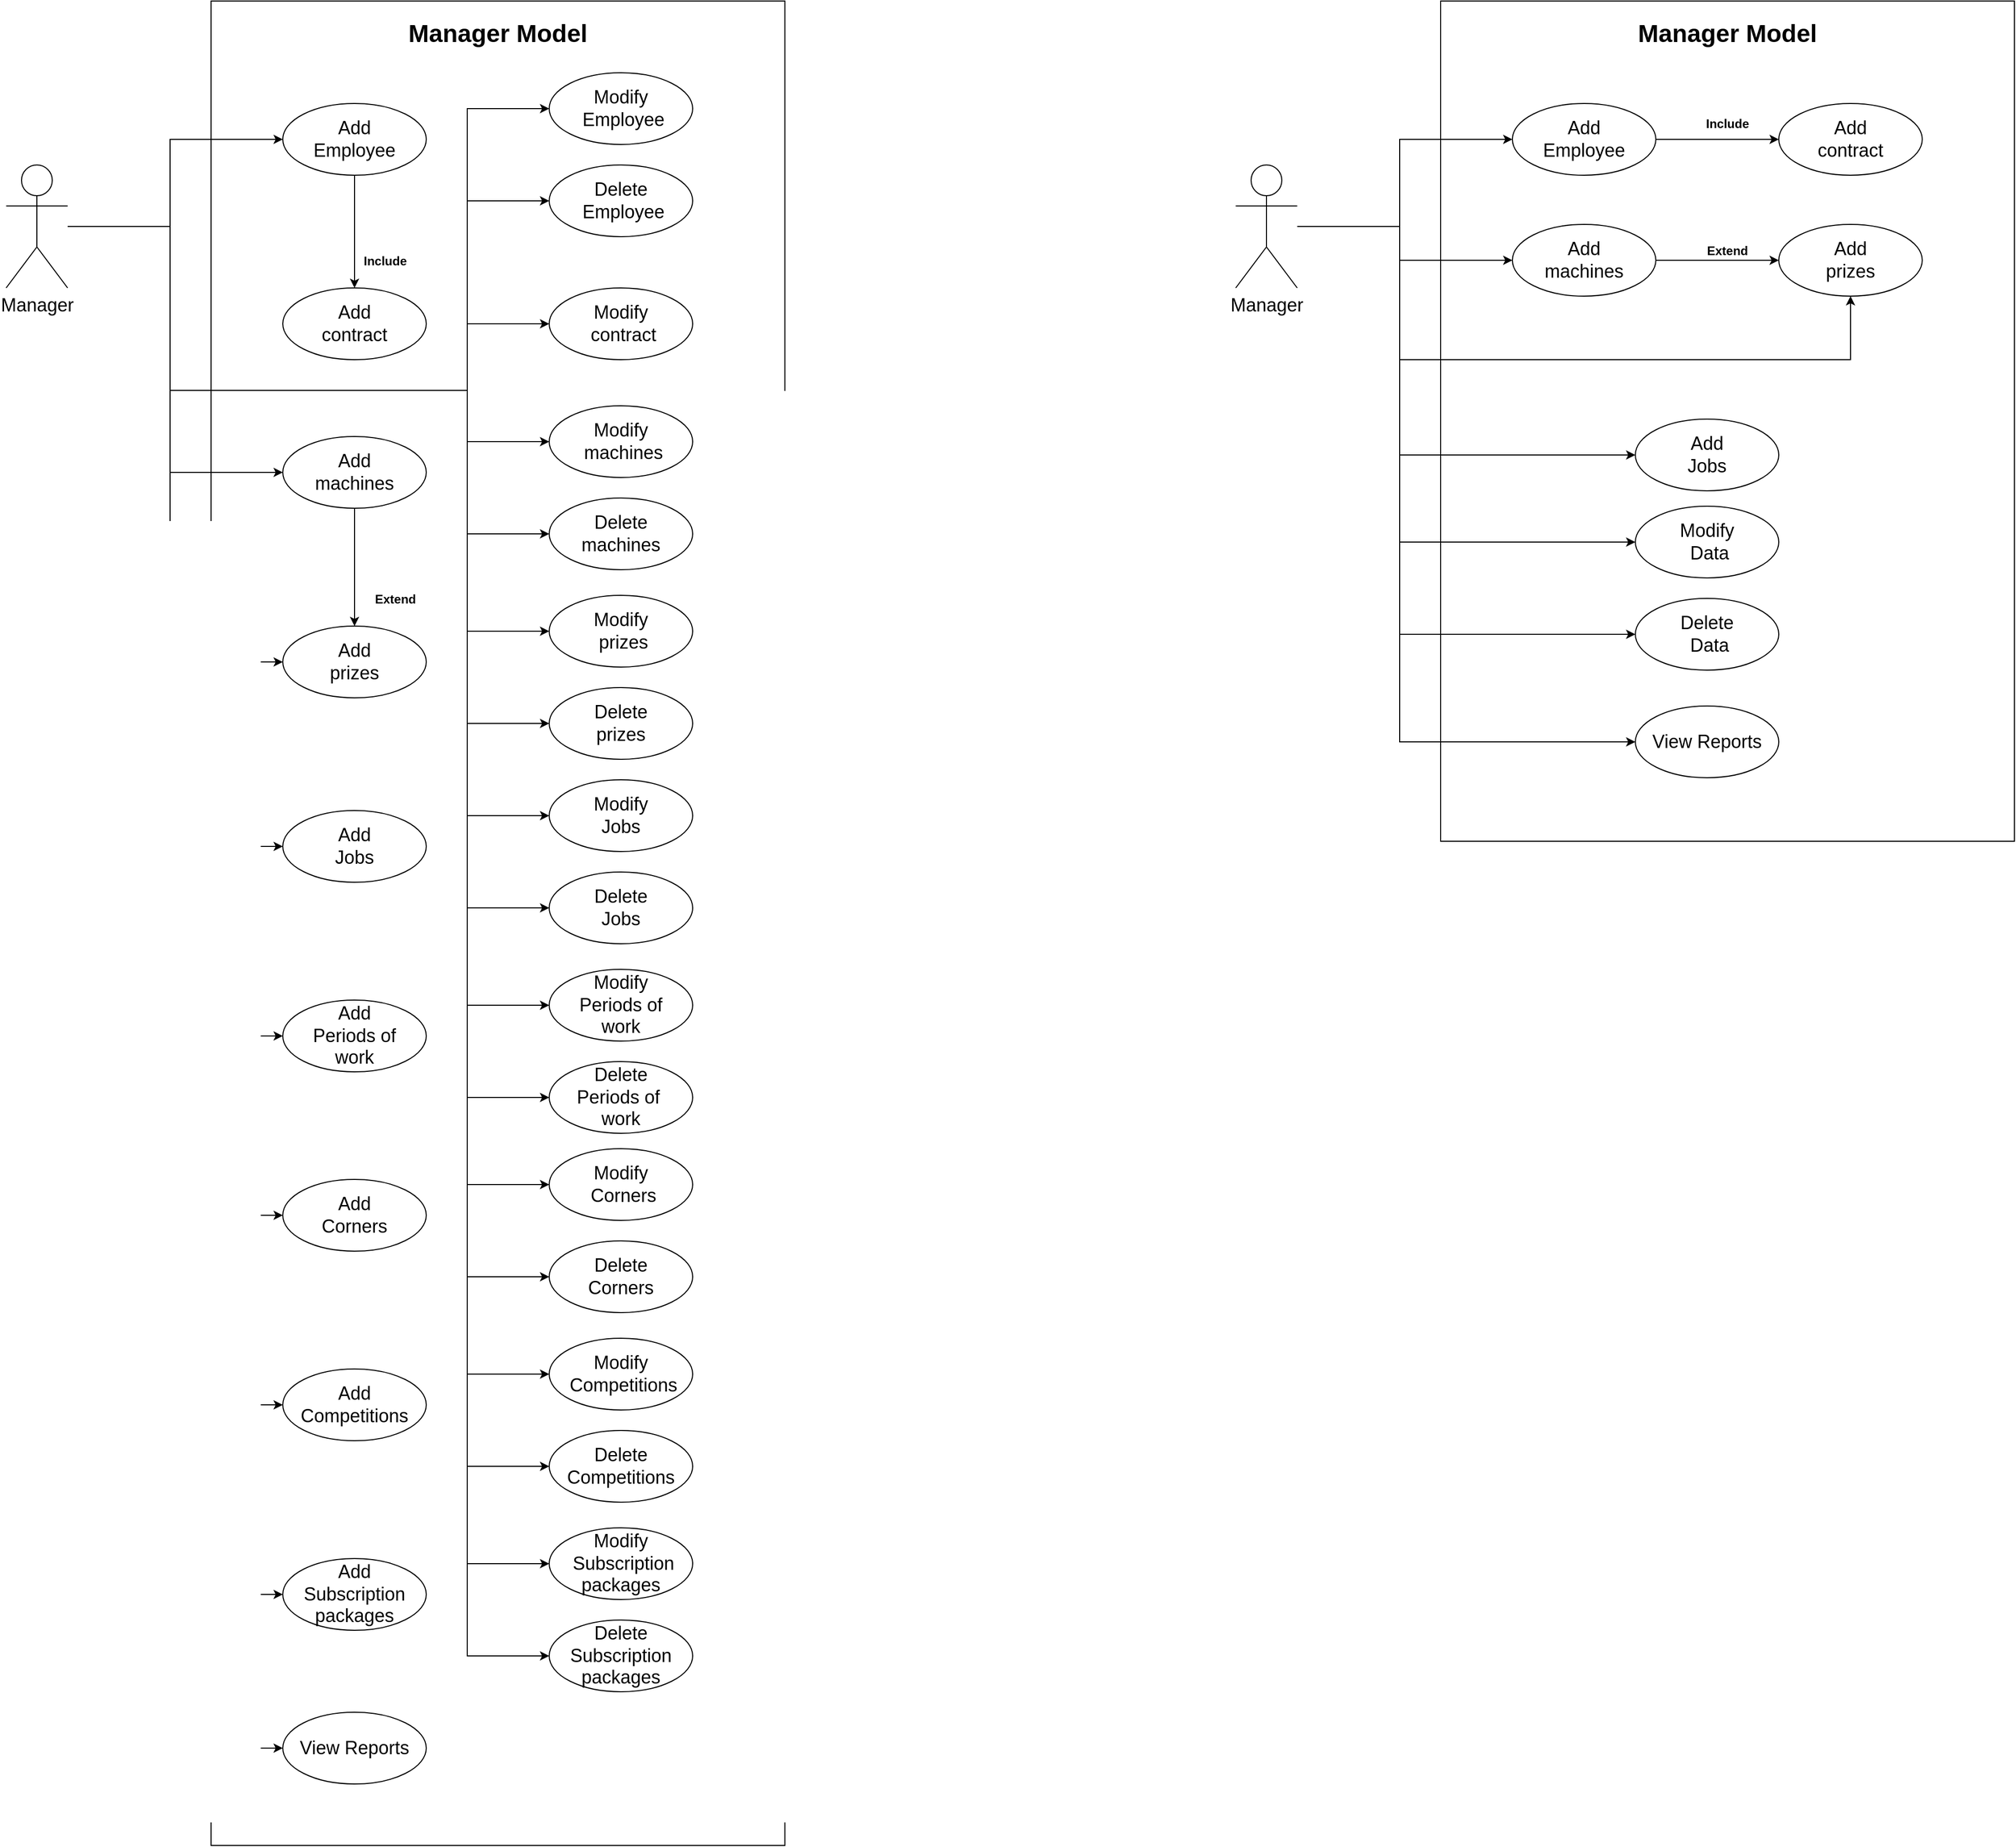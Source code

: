 <mxfile version="13.9.9" type="device"><diagram id="Y2mlH76IXnRAkj_Q5qCs" name="Page-1"><mxGraphModel dx="3013" dy="1947" grid="1" gridSize="10" guides="1" tooltips="1" connect="1" arrows="1" fold="1" page="1" pageScale="1" pageWidth="1200" pageHeight="1920" math="0" shadow="0"><root><mxCell id="0"/><mxCell id="1" parent="0"/><mxCell id="o0ZjRFIQtY62iBW592Wj-15" value="&lt;p style=&quot;margin: 0px ; margin-top: 4px ; text-align: center&quot;&gt;&lt;br&gt;&lt;b&gt;&lt;font style=&quot;font-size: 24px&quot;&gt;Manager Model&lt;/font&gt;&lt;/b&gt;&lt;/p&gt;" style="verticalAlign=top;align=left;overflow=fill;fontSize=12;fontFamily=Helvetica;html=1;" parent="1" vertex="1"><mxGeometry x="1600" y="80" width="560" height="1800" as="geometry"/></mxCell><mxCell id="o0ZjRFIQtY62iBW592Wj-16" style="edgeStyle=orthogonalEdgeStyle;rounded=0;orthogonalLoop=1;jettySize=auto;html=1;entryX=0;entryY=0.5;entryDx=0;entryDy=0;" parent="1" source="o0ZjRFIQtY62iBW592Wj-18" target="o0ZjRFIQtY62iBW592Wj-22" edge="1"><mxGeometry relative="1" as="geometry"><Array as="points"><mxPoint x="1560" y="300"/><mxPoint x="1560" y="215"/></Array></mxGeometry></mxCell><mxCell id="o0ZjRFIQtY62iBW592Wj-45" style="edgeStyle=orthogonalEdgeStyle;rounded=0;orthogonalLoop=1;jettySize=auto;html=1;entryX=0;entryY=0.5;entryDx=0;entryDy=0;" parent="1" source="o0ZjRFIQtY62iBW592Wj-18" target="o0ZjRFIQtY62iBW592Wj-39" edge="1"><mxGeometry relative="1" as="geometry"><Array as="points"><mxPoint x="1560" y="300"/><mxPoint x="1560" y="540"/></Array></mxGeometry></mxCell><mxCell id="o0ZjRFIQtY62iBW592Wj-70" style="edgeStyle=orthogonalEdgeStyle;rounded=0;orthogonalLoop=1;jettySize=auto;html=1;entryX=0;entryY=0.5;entryDx=0;entryDy=0;" parent="1" source="o0ZjRFIQtY62iBW592Wj-18" target="o0ZjRFIQtY62iBW592Wj-62" edge="1"><mxGeometry relative="1" as="geometry"><Array as="points"><mxPoint x="1560" y="300"/><mxPoint x="1560" y="725"/></Array></mxGeometry></mxCell><mxCell id="o0ZjRFIQtY62iBW592Wj-103" style="edgeStyle=orthogonalEdgeStyle;rounded=0;orthogonalLoop=1;jettySize=auto;html=1;entryX=0;entryY=0.5;entryDx=0;entryDy=0;" parent="1" source="o0ZjRFIQtY62iBW592Wj-18" target="o0ZjRFIQtY62iBW592Wj-73" edge="1"><mxGeometry relative="1" as="geometry"><Array as="points"><mxPoint x="1560" y="300"/><mxPoint x="1560" y="905"/></Array></mxGeometry></mxCell><mxCell id="o0ZjRFIQtY62iBW592Wj-105" style="edgeStyle=orthogonalEdgeStyle;rounded=0;orthogonalLoop=1;jettySize=auto;html=1;entryX=0;entryY=0.5;entryDx=0;entryDy=0;" parent="1" source="o0ZjRFIQtY62iBW592Wj-18" target="o0ZjRFIQtY62iBW592Wj-80" edge="1"><mxGeometry relative="1" as="geometry"><Array as="points"><mxPoint x="1560" y="300"/><mxPoint x="1560" y="1090"/></Array></mxGeometry></mxCell><mxCell id="o0ZjRFIQtY62iBW592Wj-106" style="edgeStyle=orthogonalEdgeStyle;rounded=0;orthogonalLoop=1;jettySize=auto;html=1;entryX=0;entryY=0.5;entryDx=0;entryDy=0;" parent="1" source="o0ZjRFIQtY62iBW592Wj-18" target="o0ZjRFIQtY62iBW592Wj-89" edge="1"><mxGeometry relative="1" as="geometry"><Array as="points"><mxPoint x="1560" y="300"/><mxPoint x="1560" y="1265"/></Array></mxGeometry></mxCell><mxCell id="o0ZjRFIQtY62iBW592Wj-107" style="edgeStyle=orthogonalEdgeStyle;rounded=0;orthogonalLoop=1;jettySize=auto;html=1;entryX=0;entryY=0.5;entryDx=0;entryDy=0;" parent="1" source="o0ZjRFIQtY62iBW592Wj-18" target="o0ZjRFIQtY62iBW592Wj-96" edge="1"><mxGeometry relative="1" as="geometry"><Array as="points"><mxPoint x="1560" y="300"/><mxPoint x="1560" y="1450"/></Array></mxGeometry></mxCell><mxCell id="o0ZjRFIQtY62iBW592Wj-115" style="edgeStyle=orthogonalEdgeStyle;rounded=0;orthogonalLoop=1;jettySize=auto;html=1;entryX=0;entryY=0.5;entryDx=0;entryDy=0;" parent="1" source="o0ZjRFIQtY62iBW592Wj-18" target="o0ZjRFIQtY62iBW592Wj-109" edge="1"><mxGeometry relative="1" as="geometry"><Array as="points"><mxPoint x="1560" y="300"/><mxPoint x="1560" y="1635"/></Array></mxGeometry></mxCell><mxCell id="o0ZjRFIQtY62iBW592Wj-117" style="edgeStyle=orthogonalEdgeStyle;rounded=0;orthogonalLoop=1;jettySize=auto;html=1;entryX=0;entryY=0.5;entryDx=0;entryDy=0;" parent="1" source="o0ZjRFIQtY62iBW592Wj-18" target="o0ZjRFIQtY62iBW592Wj-116" edge="1"><mxGeometry relative="1" as="geometry"><Array as="points"><mxPoint x="1560" y="300"/><mxPoint x="1560" y="1785"/></Array></mxGeometry></mxCell><mxCell id="nMJhsH7rcPIzvWDvevmu-1" style="edgeStyle=orthogonalEdgeStyle;rounded=0;orthogonalLoop=1;jettySize=auto;html=1;entryX=0;entryY=0.5;entryDx=0;entryDy=0;" parent="1" source="o0ZjRFIQtY62iBW592Wj-18" target="o0ZjRFIQtY62iBW592Wj-36" edge="1"><mxGeometry relative="1" as="geometry"><Array as="points"><mxPoint x="1560" y="300"/><mxPoint x="1560" y="460"/><mxPoint x="1850" y="460"/><mxPoint x="1850" y="185"/></Array></mxGeometry></mxCell><mxCell id="nMJhsH7rcPIzvWDvevmu-2" style="edgeStyle=orthogonalEdgeStyle;rounded=0;orthogonalLoop=1;jettySize=auto;html=1;entryX=0;entryY=0.5;entryDx=0;entryDy=0;" parent="1" source="o0ZjRFIQtY62iBW592Wj-18" target="o0ZjRFIQtY62iBW592Wj-33" edge="1"><mxGeometry relative="1" as="geometry"><Array as="points"><mxPoint x="1560" y="300"/><mxPoint x="1560" y="460"/><mxPoint x="1850" y="460"/><mxPoint x="1850" y="275"/></Array></mxGeometry></mxCell><mxCell id="nMJhsH7rcPIzvWDvevmu-5" style="edgeStyle=orthogonalEdgeStyle;rounded=0;orthogonalLoop=1;jettySize=auto;html=1;" parent="1" source="o0ZjRFIQtY62iBW592Wj-18" target="o0ZjRFIQtY62iBW592Wj-60" edge="1"><mxGeometry relative="1" as="geometry"><Array as="points"><mxPoint x="1560" y="300"/><mxPoint x="1560" y="460"/><mxPoint x="1850" y="460"/><mxPoint x="1850" y="395"/></Array></mxGeometry></mxCell><mxCell id="nMJhsH7rcPIzvWDvevmu-6" style="edgeStyle=orthogonalEdgeStyle;rounded=0;orthogonalLoop=1;jettySize=auto;html=1;entryX=0;entryY=0.5;entryDx=0;entryDy=0;" parent="1" source="o0ZjRFIQtY62iBW592Wj-18" target="o0ZjRFIQtY62iBW592Wj-42" edge="1"><mxGeometry relative="1" as="geometry"><Array as="points"><mxPoint x="1560" y="300"/><mxPoint x="1560" y="460"/><mxPoint x="1850" y="460"/><mxPoint x="1850" y="600"/></Array></mxGeometry></mxCell><mxCell id="nMJhsH7rcPIzvWDvevmu-7" style="edgeStyle=orthogonalEdgeStyle;rounded=0;orthogonalLoop=1;jettySize=auto;html=1;entryX=0;entryY=0.5;entryDx=0;entryDy=0;" parent="1" source="o0ZjRFIQtY62iBW592Wj-18" target="o0ZjRFIQtY62iBW592Wj-67" edge="1"><mxGeometry relative="1" as="geometry"><Array as="points"><mxPoint x="1560" y="300"/><mxPoint x="1560" y="460"/><mxPoint x="1850" y="460"/><mxPoint x="1850" y="695"/></Array></mxGeometry></mxCell><mxCell id="nMJhsH7rcPIzvWDvevmu-8" style="edgeStyle=orthogonalEdgeStyle;rounded=0;orthogonalLoop=1;jettySize=auto;html=1;entryX=0;entryY=0.5;entryDx=0;entryDy=0;" parent="1" source="o0ZjRFIQtY62iBW592Wj-18" target="o0ZjRFIQtY62iBW592Wj-65" edge="1"><mxGeometry relative="1" as="geometry"><Array as="points"><mxPoint x="1560" y="300"/><mxPoint x="1560" y="460"/><mxPoint x="1850" y="460"/><mxPoint x="1850" y="785"/></Array></mxGeometry></mxCell><mxCell id="nMJhsH7rcPIzvWDvevmu-9" style="edgeStyle=orthogonalEdgeStyle;rounded=0;orthogonalLoop=1;jettySize=auto;html=1;entryX=0;entryY=0.5;entryDx=0;entryDy=0;" parent="1" source="o0ZjRFIQtY62iBW592Wj-18" target="o0ZjRFIQtY62iBW592Wj-44" edge="1"><mxGeometry relative="1" as="geometry"><Array as="points"><mxPoint x="1560" y="300"/><mxPoint x="1560" y="460"/><mxPoint x="1850" y="460"/><mxPoint x="1850" y="510"/></Array></mxGeometry></mxCell><mxCell id="nMJhsH7rcPIzvWDvevmu-10" style="edgeStyle=orthogonalEdgeStyle;rounded=0;orthogonalLoop=1;jettySize=auto;html=1;entryX=0;entryY=0.5;entryDx=0;entryDy=0;" parent="1" source="o0ZjRFIQtY62iBW592Wj-18" target="o0ZjRFIQtY62iBW592Wj-78" edge="1"><mxGeometry relative="1" as="geometry"><Array as="points"><mxPoint x="1560" y="300"/><mxPoint x="1560" y="460"/><mxPoint x="1850" y="460"/><mxPoint x="1850" y="875"/></Array></mxGeometry></mxCell><mxCell id="o0ZjRFIQtY62iBW592Wj-18" value="&lt;font style=&quot;font-size: 18px&quot;&gt;Manager&lt;/font&gt;" style="shape=umlActor;verticalLabelPosition=bottom;verticalAlign=top;html=1;outlineConnect=0;" parent="1" vertex="1"><mxGeometry x="1400" y="240" width="60" height="120" as="geometry"/></mxCell><mxCell id="o0ZjRFIQtY62iBW592Wj-47" style="edgeStyle=orthogonalEdgeStyle;rounded=0;orthogonalLoop=1;jettySize=auto;html=1;" parent="1" source="o0ZjRFIQtY62iBW592Wj-22" target="o0ZjRFIQtY62iBW592Wj-46" edge="1"><mxGeometry relative="1" as="geometry"/></mxCell><mxCell id="o0ZjRFIQtY62iBW592Wj-22" value="&lt;font style=&quot;font-size: 18px&quot;&gt;Add &lt;br&gt;Employee&lt;/font&gt;" style="ellipse;whiteSpace=wrap;html=1;" parent="1" vertex="1"><mxGeometry x="1670" y="180" width="140" height="70" as="geometry"/></mxCell><mxCell id="o0ZjRFIQtY62iBW592Wj-25" value="Include" style="text;align=center;fontStyle=1;verticalAlign=middle;spacingLeft=3;spacingRight=3;strokeColor=none;rotatable=0;points=[[0,0.5],[1,0.5]];portConstraint=eastwest;" parent="1" vertex="1"><mxGeometry x="1730" y="320" width="80" height="26" as="geometry"/></mxCell><mxCell id="o0ZjRFIQtY62iBW592Wj-33" value="&lt;span style=&quot;font-size: 18px&quot;&gt;Delete&lt;br&gt;&amp;nbsp;&lt;/span&gt;&lt;span style=&quot;font-size: 18px&quot;&gt;Employee&lt;/span&gt;" style="ellipse;whiteSpace=wrap;html=1;" parent="1" vertex="1"><mxGeometry x="1930" y="240" width="140" height="70" as="geometry"/></mxCell><mxCell id="o0ZjRFIQtY62iBW592Wj-36" value="&lt;span style=&quot;font-size: 18px&quot;&gt;Modify&lt;br&gt;&amp;nbsp;&lt;/span&gt;&lt;span style=&quot;font-size: 18px&quot;&gt;Employee&lt;/span&gt;" style="ellipse;whiteSpace=wrap;html=1;" parent="1" vertex="1"><mxGeometry x="1930" y="150" width="140" height="70" as="geometry"/></mxCell><mxCell id="o0ZjRFIQtY62iBW592Wj-68" style="edgeStyle=orthogonalEdgeStyle;rounded=0;orthogonalLoop=1;jettySize=auto;html=1;" parent="1" source="o0ZjRFIQtY62iBW592Wj-39" target="o0ZjRFIQtY62iBW592Wj-62" edge="1"><mxGeometry relative="1" as="geometry"/></mxCell><mxCell id="o0ZjRFIQtY62iBW592Wj-39" value="&lt;font style=&quot;font-size: 18px&quot;&gt;Add &lt;br&gt;machines&lt;/font&gt;" style="ellipse;whiteSpace=wrap;html=1;" parent="1" vertex="1"><mxGeometry x="1670" y="505" width="140" height="70" as="geometry"/></mxCell><mxCell id="o0ZjRFIQtY62iBW592Wj-42" value="&lt;span style=&quot;font-size: 18px&quot;&gt;Delete&lt;br&gt;&lt;/span&gt;&lt;span style=&quot;font-size: 18px&quot;&gt;machines&lt;/span&gt;&lt;span style=&quot;font-size: 18px&quot;&gt;&lt;br&gt;&lt;/span&gt;" style="ellipse;whiteSpace=wrap;html=1;" parent="1" vertex="1"><mxGeometry x="1930" y="565" width="140" height="70" as="geometry"/></mxCell><mxCell id="o0ZjRFIQtY62iBW592Wj-44" value="&lt;span style=&quot;font-size: 18px&quot;&gt;Modify&lt;br&gt;&amp;nbsp;&lt;/span&gt;&lt;span style=&quot;font-size: 18px&quot;&gt;machines&lt;/span&gt;" style="ellipse;whiteSpace=wrap;html=1;" parent="1" vertex="1"><mxGeometry x="1930" y="475" width="140" height="70" as="geometry"/></mxCell><mxCell id="o0ZjRFIQtY62iBW592Wj-46" value="&lt;font style=&quot;font-size: 18px&quot;&gt;Add &lt;br&gt;contract&lt;/font&gt;" style="ellipse;whiteSpace=wrap;html=1;" parent="1" vertex="1"><mxGeometry x="1670" y="360" width="140" height="70" as="geometry"/></mxCell><mxCell id="o0ZjRFIQtY62iBW592Wj-60" value="&lt;span style=&quot;font-size: 18px&quot;&gt;Modify&lt;br&gt;&amp;nbsp;&lt;/span&gt;&lt;span style=&quot;font-size: 18px&quot;&gt;contract&lt;/span&gt;" style="ellipse;whiteSpace=wrap;html=1;" parent="1" vertex="1"><mxGeometry x="1930" y="360" width="140" height="70" as="geometry"/></mxCell><mxCell id="o0ZjRFIQtY62iBW592Wj-62" value="&lt;font style=&quot;font-size: 18px&quot;&gt;Add &lt;br&gt;prizes&lt;/font&gt;" style="ellipse;whiteSpace=wrap;html=1;" parent="1" vertex="1"><mxGeometry x="1670" y="690" width="140" height="70" as="geometry"/></mxCell><mxCell id="o0ZjRFIQtY62iBW592Wj-65" value="&lt;span style=&quot;font-size: 18px&quot;&gt;Delete&lt;br&gt;&lt;/span&gt;&lt;span style=&quot;font-size: 18px&quot;&gt;prizes&lt;/span&gt;&lt;span style=&quot;font-size: 18px&quot;&gt;&lt;br&gt;&lt;/span&gt;" style="ellipse;whiteSpace=wrap;html=1;" parent="1" vertex="1"><mxGeometry x="1930" y="750" width="140" height="70" as="geometry"/></mxCell><mxCell id="o0ZjRFIQtY62iBW592Wj-67" value="&lt;span style=&quot;font-size: 18px&quot;&gt;Modify&lt;br&gt;&amp;nbsp;&lt;/span&gt;&lt;span style=&quot;font-size: 18px&quot;&gt;prizes&lt;/span&gt;" style="ellipse;whiteSpace=wrap;html=1;" parent="1" vertex="1"><mxGeometry x="1930" y="660" width="140" height="70" as="geometry"/></mxCell><mxCell id="o0ZjRFIQtY62iBW592Wj-69" value="Extend" style="text;align=center;fontStyle=1;verticalAlign=middle;spacingLeft=3;spacingRight=3;strokeColor=none;rotatable=0;points=[[0,0.5],[1,0.5]];portConstraint=eastwest;" parent="1" vertex="1"><mxGeometry x="1740" y="650" width="80" height="26" as="geometry"/></mxCell><mxCell id="o0ZjRFIQtY62iBW592Wj-73" value="&lt;font style=&quot;font-size: 18px&quot;&gt;Add &lt;br&gt;Jobs&lt;/font&gt;" style="ellipse;whiteSpace=wrap;html=1;" parent="1" vertex="1"><mxGeometry x="1670" y="870" width="140" height="70" as="geometry"/></mxCell><mxCell id="o0ZjRFIQtY62iBW592Wj-76" value="&lt;span style=&quot;font-size: 18px&quot;&gt;Delete&lt;br&gt;&lt;/span&gt;&lt;span style=&quot;font-size: 18px&quot;&gt;Jobs&lt;/span&gt;&lt;span style=&quot;font-size: 18px&quot;&gt;&lt;br&gt;&lt;/span&gt;" style="ellipse;whiteSpace=wrap;html=1;" parent="1" vertex="1"><mxGeometry x="1930" y="930" width="140" height="70" as="geometry"/></mxCell><mxCell id="o0ZjRFIQtY62iBW592Wj-78" value="&lt;span style=&quot;font-size: 18px&quot;&gt;Modify&lt;br&gt;&lt;/span&gt;&lt;span style=&quot;font-size: 18px&quot;&gt;Jobs&lt;/span&gt;&lt;span style=&quot;font-size: 18px&quot;&gt;&lt;br&gt;&lt;/span&gt;" style="ellipse;whiteSpace=wrap;html=1;" parent="1" vertex="1"><mxGeometry x="1930" y="840" width="140" height="70" as="geometry"/></mxCell><mxCell id="o0ZjRFIQtY62iBW592Wj-80" value="&lt;font style=&quot;font-size: 18px&quot;&gt;Add &lt;br&gt;Periods of &lt;br&gt;work&lt;/font&gt;" style="ellipse;whiteSpace=wrap;html=1;" parent="1" vertex="1"><mxGeometry x="1670" y="1055" width="140" height="70" as="geometry"/></mxCell><mxCell id="o0ZjRFIQtY62iBW592Wj-83" value="&lt;span style=&quot;font-size: 18px&quot;&gt;Delete&lt;br&gt;&lt;/span&gt;&lt;span style=&quot;font-size: 18px&quot;&gt;Periods of&amp;nbsp;&lt;br&gt;&lt;/span&gt;&lt;span style=&quot;font-size: 18px&quot;&gt;work&lt;/span&gt;&lt;span style=&quot;font-size: 18px&quot;&gt;&lt;br&gt;&lt;/span&gt;" style="ellipse;whiteSpace=wrap;html=1;" parent="1" vertex="1"><mxGeometry x="1930" y="1115" width="140" height="70" as="geometry"/></mxCell><mxCell id="o0ZjRFIQtY62iBW592Wj-85" value="&lt;span style=&quot;font-size: 18px&quot;&gt;Modify&lt;br&gt;&amp;nbsp;&lt;/span&gt;&lt;span style=&quot;font-size: 18px&quot;&gt;Periods of&amp;nbsp;&lt;br&gt;&lt;/span&gt;&lt;span style=&quot;font-size: 18px&quot;&gt;work&lt;/span&gt;" style="ellipse;whiteSpace=wrap;html=1;" parent="1" vertex="1"><mxGeometry x="1930" y="1025" width="140" height="70" as="geometry"/></mxCell><mxCell id="o0ZjRFIQtY62iBW592Wj-89" value="&lt;font style=&quot;font-size: 18px&quot;&gt;Add &lt;br&gt;Corners&lt;/font&gt;" style="ellipse;whiteSpace=wrap;html=1;" parent="1" vertex="1"><mxGeometry x="1670" y="1230" width="140" height="70" as="geometry"/></mxCell><mxCell id="o0ZjRFIQtY62iBW592Wj-92" value="&lt;span style=&quot;font-size: 18px&quot;&gt;Delete&lt;br&gt;&lt;/span&gt;&lt;span style=&quot;font-size: 18px&quot;&gt;Corners&lt;/span&gt;&lt;span style=&quot;font-size: 18px&quot;&gt;&lt;br&gt;&lt;/span&gt;" style="ellipse;whiteSpace=wrap;html=1;" parent="1" vertex="1"><mxGeometry x="1930" y="1290" width="140" height="70" as="geometry"/></mxCell><mxCell id="o0ZjRFIQtY62iBW592Wj-94" value="&lt;span style=&quot;font-size: 18px&quot;&gt;Modify&lt;br&gt;&amp;nbsp;&lt;/span&gt;&lt;span style=&quot;font-size: 18px&quot;&gt;Corners&lt;/span&gt;" style="ellipse;whiteSpace=wrap;html=1;" parent="1" vertex="1"><mxGeometry x="1930" y="1200" width="140" height="70" as="geometry"/></mxCell><mxCell id="o0ZjRFIQtY62iBW592Wj-96" value="&lt;font style=&quot;font-size: 18px&quot;&gt;Add &lt;br&gt;Competitions&lt;/font&gt;" style="ellipse;whiteSpace=wrap;html=1;" parent="1" vertex="1"><mxGeometry x="1670" y="1415" width="140" height="70" as="geometry"/></mxCell><mxCell id="o0ZjRFIQtY62iBW592Wj-99" value="&lt;span style=&quot;font-size: 18px&quot;&gt;Delete&lt;br&gt;&lt;/span&gt;&lt;span style=&quot;font-size: 18px&quot;&gt;Competitions&lt;/span&gt;&lt;span style=&quot;font-size: 18px&quot;&gt;&lt;br&gt;&lt;/span&gt;" style="ellipse;whiteSpace=wrap;html=1;" parent="1" vertex="1"><mxGeometry x="1930" y="1475" width="140" height="70" as="geometry"/></mxCell><mxCell id="o0ZjRFIQtY62iBW592Wj-101" value="&lt;span style=&quot;font-size: 18px&quot;&gt;Modify&lt;br&gt;&amp;nbsp;&lt;/span&gt;&lt;span style=&quot;font-size: 18px&quot;&gt;Competitions&lt;/span&gt;" style="ellipse;whiteSpace=wrap;html=1;" parent="1" vertex="1"><mxGeometry x="1930" y="1385" width="140" height="70" as="geometry"/></mxCell><mxCell id="o0ZjRFIQtY62iBW592Wj-109" value="&lt;font style=&quot;font-size: 18px&quot;&gt;Add &lt;br&gt;Subscription packages&lt;/font&gt;" style="ellipse;whiteSpace=wrap;html=1;" parent="1" vertex="1"><mxGeometry x="1670" y="1600" width="140" height="70" as="geometry"/></mxCell><mxCell id="o0ZjRFIQtY62iBW592Wj-112" value="&lt;span style=&quot;font-size: 18px&quot;&gt;Delete&lt;br&gt;&lt;/span&gt;&lt;span style=&quot;font-size: 18px&quot;&gt;Subscription packages&lt;/span&gt;&lt;span style=&quot;font-size: 18px&quot;&gt;&lt;br&gt;&lt;/span&gt;" style="ellipse;whiteSpace=wrap;html=1;" parent="1" vertex="1"><mxGeometry x="1930" y="1660" width="140" height="70" as="geometry"/></mxCell><mxCell id="o0ZjRFIQtY62iBW592Wj-114" value="&lt;span style=&quot;font-size: 18px&quot;&gt;Modify&lt;br&gt;&amp;nbsp;&lt;/span&gt;&lt;span style=&quot;font-size: 18px&quot;&gt;Subscription packages&lt;/span&gt;" style="ellipse;whiteSpace=wrap;html=1;" parent="1" vertex="1"><mxGeometry x="1930" y="1570" width="140" height="70" as="geometry"/></mxCell><mxCell id="o0ZjRFIQtY62iBW592Wj-116" value="&lt;span style=&quot;font-size: 18px&quot;&gt;View Reports&lt;/span&gt;" style="ellipse;whiteSpace=wrap;html=1;" parent="1" vertex="1"><mxGeometry x="1670" y="1750" width="140" height="70" as="geometry"/></mxCell><mxCell id="nMJhsH7rcPIzvWDvevmu-11" style="edgeStyle=orthogonalEdgeStyle;rounded=0;orthogonalLoop=1;jettySize=auto;html=1;entryX=0;entryY=0.5;entryDx=0;entryDy=0;" parent="1" target="o0ZjRFIQtY62iBW592Wj-94" edge="1"><mxGeometry relative="1" as="geometry"><mxPoint x="1460" y="300" as="sourcePoint"/><mxPoint x="1930" y="875" as="targetPoint"/><Array as="points"><mxPoint x="1560" y="300"/><mxPoint x="1560" y="460"/><mxPoint x="1850" y="460"/><mxPoint x="1850" y="1235"/></Array></mxGeometry></mxCell><mxCell id="nMJhsH7rcPIzvWDvevmu-12" style="edgeStyle=orthogonalEdgeStyle;rounded=0;orthogonalLoop=1;jettySize=auto;html=1;entryX=0;entryY=0.5;entryDx=0;entryDy=0;" parent="1" target="o0ZjRFIQtY62iBW592Wj-83" edge="1"><mxGeometry relative="1" as="geometry"><mxPoint x="1460" y="300" as="sourcePoint"/><mxPoint x="1930" y="875" as="targetPoint"/><Array as="points"><mxPoint x="1560" y="300"/><mxPoint x="1560" y="460"/><mxPoint x="1850" y="460"/><mxPoint x="1850" y="1150"/></Array></mxGeometry></mxCell><mxCell id="nMJhsH7rcPIzvWDvevmu-13" style="edgeStyle=orthogonalEdgeStyle;rounded=0;orthogonalLoop=1;jettySize=auto;html=1;entryX=0;entryY=0.5;entryDx=0;entryDy=0;" parent="1" target="o0ZjRFIQtY62iBW592Wj-85" edge="1"><mxGeometry relative="1" as="geometry"><mxPoint x="1460" y="300" as="sourcePoint"/><mxPoint x="1930" y="875" as="targetPoint"/><Array as="points"><mxPoint x="1560" y="300"/><mxPoint x="1560" y="460"/><mxPoint x="1850" y="460"/><mxPoint x="1850" y="1060"/></Array></mxGeometry></mxCell><mxCell id="nMJhsH7rcPIzvWDvevmu-15" style="edgeStyle=orthogonalEdgeStyle;rounded=0;orthogonalLoop=1;jettySize=auto;html=1;entryX=0;entryY=0.5;entryDx=0;entryDy=0;" parent="1" target="o0ZjRFIQtY62iBW592Wj-76" edge="1"><mxGeometry relative="1" as="geometry"><mxPoint x="1460" y="300" as="sourcePoint"/><mxPoint x="1930" y="875" as="targetPoint"/><Array as="points"><mxPoint x="1560" y="300"/><mxPoint x="1560" y="460"/><mxPoint x="1850" y="460"/><mxPoint x="1850" y="965"/></Array></mxGeometry></mxCell><mxCell id="nMJhsH7rcPIzvWDvevmu-16" style="edgeStyle=orthogonalEdgeStyle;rounded=0;orthogonalLoop=1;jettySize=auto;html=1;entryX=0;entryY=0.5;entryDx=0;entryDy=0;" parent="1" target="o0ZjRFIQtY62iBW592Wj-101" edge="1"><mxGeometry relative="1" as="geometry"><mxPoint x="1460" y="300" as="sourcePoint"/><mxPoint x="1930" y="1235" as="targetPoint"/><Array as="points"><mxPoint x="1560" y="300"/><mxPoint x="1560" y="460"/><mxPoint x="1850" y="460"/><mxPoint x="1850" y="1420"/></Array></mxGeometry></mxCell><mxCell id="nMJhsH7rcPIzvWDvevmu-17" style="edgeStyle=orthogonalEdgeStyle;rounded=0;orthogonalLoop=1;jettySize=auto;html=1;entryX=0;entryY=0.5;entryDx=0;entryDy=0;" parent="1" target="o0ZjRFIQtY62iBW592Wj-92" edge="1"><mxGeometry relative="1" as="geometry"><mxPoint x="1460" y="300" as="sourcePoint"/><mxPoint x="1930" y="1235" as="targetPoint"/><Array as="points"><mxPoint x="1560" y="300"/><mxPoint x="1560" y="460"/><mxPoint x="1850" y="460"/><mxPoint x="1850" y="1325"/></Array></mxGeometry></mxCell><mxCell id="nMJhsH7rcPIzvWDvevmu-18" style="edgeStyle=orthogonalEdgeStyle;rounded=0;orthogonalLoop=1;jettySize=auto;html=1;entryX=0;entryY=0.5;entryDx=0;entryDy=0;" parent="1" target="o0ZjRFIQtY62iBW592Wj-99" edge="1"><mxGeometry relative="1" as="geometry"><mxPoint x="1460" y="300" as="sourcePoint"/><mxPoint x="1930" y="1235" as="targetPoint"/><Array as="points"><mxPoint x="1560" y="300"/><mxPoint x="1560" y="460"/><mxPoint x="1850" y="460"/><mxPoint x="1850" y="1510"/></Array></mxGeometry></mxCell><mxCell id="nMJhsH7rcPIzvWDvevmu-19" style="edgeStyle=orthogonalEdgeStyle;rounded=0;orthogonalLoop=1;jettySize=auto;html=1;entryX=0;entryY=0.5;entryDx=0;entryDy=0;" parent="1" target="o0ZjRFIQtY62iBW592Wj-114" edge="1"><mxGeometry relative="1" as="geometry"><mxPoint x="1460" y="300" as="sourcePoint"/><mxPoint x="1930" y="1235" as="targetPoint"/><Array as="points"><mxPoint x="1560" y="300"/><mxPoint x="1560" y="460"/><mxPoint x="1850" y="460"/><mxPoint x="1850" y="1605"/></Array></mxGeometry></mxCell><mxCell id="nMJhsH7rcPIzvWDvevmu-20" style="edgeStyle=orthogonalEdgeStyle;rounded=0;orthogonalLoop=1;jettySize=auto;html=1;entryX=0;entryY=0.5;entryDx=0;entryDy=0;" parent="1" target="o0ZjRFIQtY62iBW592Wj-112" edge="1"><mxGeometry relative="1" as="geometry"><mxPoint x="1460" y="300" as="sourcePoint"/><mxPoint x="1930" y="1690" as="targetPoint"/><Array as="points"><mxPoint x="1560" y="300"/><mxPoint x="1560" y="460"/><mxPoint x="1850" y="460"/><mxPoint x="1850" y="1695"/></Array></mxGeometry></mxCell><mxCell id="nMJhsH7rcPIzvWDvevmu-21" value="&lt;p style=&quot;margin: 0px ; margin-top: 4px ; text-align: center&quot;&gt;&lt;br&gt;&lt;b&gt;&lt;font style=&quot;font-size: 24px&quot;&gt;Manager Model&lt;/font&gt;&lt;/b&gt;&lt;/p&gt;" style="verticalAlign=top;align=left;overflow=fill;fontSize=12;fontFamily=Helvetica;html=1;" parent="1" vertex="1"><mxGeometry x="2800" y="80" width="560" height="820" as="geometry"/></mxCell><mxCell id="nMJhsH7rcPIzvWDvevmu-22" style="edgeStyle=orthogonalEdgeStyle;rounded=0;orthogonalLoop=1;jettySize=auto;html=1;entryX=0;entryY=0.5;entryDx=0;entryDy=0;" parent="1" source="nMJhsH7rcPIzvWDvevmu-39" target="nMJhsH7rcPIzvWDvevmu-41" edge="1"><mxGeometry relative="1" as="geometry"><Array as="points"><mxPoint x="2760" y="300"/><mxPoint x="2760" y="215"/></Array></mxGeometry></mxCell><mxCell id="nMJhsH7rcPIzvWDvevmu-23" style="edgeStyle=orthogonalEdgeStyle;rounded=0;orthogonalLoop=1;jettySize=auto;html=1;entryX=0;entryY=0.5;entryDx=0;entryDy=0;" parent="1" source="nMJhsH7rcPIzvWDvevmu-39" target="nMJhsH7rcPIzvWDvevmu-46" edge="1"><mxGeometry relative="1" as="geometry"><Array as="points"><mxPoint x="2760" y="300"/><mxPoint x="2760" y="333"/></Array></mxGeometry></mxCell><mxCell id="nMJhsH7rcPIzvWDvevmu-24" style="edgeStyle=orthogonalEdgeStyle;rounded=0;orthogonalLoop=1;jettySize=auto;html=1;entryX=0.5;entryY=1;entryDx=0;entryDy=0;" parent="1" source="nMJhsH7rcPIzvWDvevmu-39" target="nMJhsH7rcPIzvWDvevmu-51" edge="1"><mxGeometry relative="1" as="geometry"><Array as="points"><mxPoint x="2760" y="300"/><mxPoint x="2760" y="430"/><mxPoint x="3200" y="430"/></Array></mxGeometry></mxCell><mxCell id="nMJhsH7rcPIzvWDvevmu-25" style="edgeStyle=orthogonalEdgeStyle;rounded=0;orthogonalLoop=1;jettySize=auto;html=1;entryX=0;entryY=0.5;entryDx=0;entryDy=0;" parent="1" source="nMJhsH7rcPIzvWDvevmu-39" target="nMJhsH7rcPIzvWDvevmu-55" edge="1"><mxGeometry relative="1" as="geometry"><Array as="points"><mxPoint x="2760" y="300"/><mxPoint x="2760" y="523"/></Array></mxGeometry></mxCell><mxCell id="nMJhsH7rcPIzvWDvevmu-30" style="edgeStyle=orthogonalEdgeStyle;rounded=0;orthogonalLoop=1;jettySize=auto;html=1;entryX=0;entryY=0.5;entryDx=0;entryDy=0;" parent="1" source="nMJhsH7rcPIzvWDvevmu-39" target="nMJhsH7rcPIzvWDvevmu-70" edge="1"><mxGeometry relative="1" as="geometry"><Array as="points"><mxPoint x="2760" y="300"/><mxPoint x="2760" y="803"/></Array></mxGeometry></mxCell><mxCell id="nMJhsH7rcPIzvWDvevmu-31" style="edgeStyle=orthogonalEdgeStyle;rounded=0;orthogonalLoop=1;jettySize=auto;html=1;entryX=0;entryY=0.5;entryDx=0;entryDy=0;" parent="1" source="nMJhsH7rcPIzvWDvevmu-39" target="nMJhsH7rcPIzvWDvevmu-44" edge="1"><mxGeometry relative="1" as="geometry"><Array as="points"><mxPoint x="2760" y="300"/><mxPoint x="2760" y="608"/></Array></mxGeometry></mxCell><mxCell id="nMJhsH7rcPIzvWDvevmu-32" style="edgeStyle=orthogonalEdgeStyle;rounded=0;orthogonalLoop=1;jettySize=auto;html=1;entryX=0;entryY=0.5;entryDx=0;entryDy=0;" parent="1" source="nMJhsH7rcPIzvWDvevmu-39" target="nMJhsH7rcPIzvWDvevmu-43" edge="1"><mxGeometry relative="1" as="geometry"><Array as="points"><mxPoint x="2760" y="300"/><mxPoint x="2760" y="698"/></Array></mxGeometry></mxCell><mxCell id="nMJhsH7rcPIzvWDvevmu-39" value="&lt;font style=&quot;font-size: 18px&quot;&gt;Manager&lt;/font&gt;" style="shape=umlActor;verticalLabelPosition=bottom;verticalAlign=top;html=1;outlineConnect=0;" parent="1" vertex="1"><mxGeometry x="2600" y="240" width="60" height="120" as="geometry"/></mxCell><mxCell id="nMJhsH7rcPIzvWDvevmu-40" style="edgeStyle=orthogonalEdgeStyle;rounded=0;orthogonalLoop=1;jettySize=auto;html=1;" parent="1" source="nMJhsH7rcPIzvWDvevmu-41" target="nMJhsH7rcPIzvWDvevmu-49" edge="1"><mxGeometry relative="1" as="geometry"/></mxCell><mxCell id="nMJhsH7rcPIzvWDvevmu-41" value="&lt;font style=&quot;font-size: 18px&quot;&gt;Add &lt;br&gt;Employee&lt;/font&gt;" style="ellipse;whiteSpace=wrap;html=1;" parent="1" vertex="1"><mxGeometry x="2870" y="180" width="140" height="70" as="geometry"/></mxCell><mxCell id="nMJhsH7rcPIzvWDvevmu-42" value="Include" style="text;align=center;fontStyle=1;verticalAlign=middle;spacingLeft=3;spacingRight=3;strokeColor=none;rotatable=0;points=[[0,0.5],[1,0.5]];portConstraint=eastwest;" parent="1" vertex="1"><mxGeometry x="3040" y="186" width="80" height="26" as="geometry"/></mxCell><mxCell id="nMJhsH7rcPIzvWDvevmu-43" value="&lt;span style=&quot;font-size: 18px&quot;&gt;Delete&lt;br&gt;&amp;nbsp;&lt;/span&gt;&lt;span style=&quot;font-size: 18px&quot;&gt;Data&lt;/span&gt;" style="ellipse;whiteSpace=wrap;html=1;" parent="1" vertex="1"><mxGeometry x="2990" y="663" width="140" height="70" as="geometry"/></mxCell><mxCell id="nMJhsH7rcPIzvWDvevmu-44" value="&lt;span style=&quot;font-size: 18px&quot;&gt;Modify&lt;br&gt;&amp;nbsp;&lt;/span&gt;&lt;span style=&quot;font-size: 18px&quot;&gt;Data&lt;/span&gt;" style="ellipse;whiteSpace=wrap;html=1;" parent="1" vertex="1"><mxGeometry x="2990" y="573" width="140" height="70" as="geometry"/></mxCell><mxCell id="nMJhsH7rcPIzvWDvevmu-45" style="edgeStyle=orthogonalEdgeStyle;rounded=0;orthogonalLoop=1;jettySize=auto;html=1;" parent="1" source="nMJhsH7rcPIzvWDvevmu-46" target="nMJhsH7rcPIzvWDvevmu-51" edge="1"><mxGeometry relative="1" as="geometry"/></mxCell><mxCell id="nMJhsH7rcPIzvWDvevmu-46" value="&lt;font style=&quot;font-size: 18px&quot;&gt;Add &lt;br&gt;machines&lt;/font&gt;" style="ellipse;whiteSpace=wrap;html=1;" parent="1" vertex="1"><mxGeometry x="2870" y="298" width="140" height="70" as="geometry"/></mxCell><mxCell id="nMJhsH7rcPIzvWDvevmu-49" value="&lt;font style=&quot;font-size: 18px&quot;&gt;Add &lt;br&gt;contract&lt;/font&gt;" style="ellipse;whiteSpace=wrap;html=1;" parent="1" vertex="1"><mxGeometry x="3130" y="180" width="140" height="70" as="geometry"/></mxCell><mxCell id="nMJhsH7rcPIzvWDvevmu-51" value="&lt;font style=&quot;font-size: 18px&quot;&gt;Add &lt;br&gt;prizes&lt;/font&gt;" style="ellipse;whiteSpace=wrap;html=1;" parent="1" vertex="1"><mxGeometry x="3130" y="298" width="140" height="70" as="geometry"/></mxCell><mxCell id="nMJhsH7rcPIzvWDvevmu-54" value="Extend" style="text;align=center;fontStyle=1;verticalAlign=middle;spacingLeft=3;spacingRight=3;strokeColor=none;rotatable=0;points=[[0,0.5],[1,0.5]];portConstraint=eastwest;" parent="1" vertex="1"><mxGeometry x="3040" y="310" width="80" height="26" as="geometry"/></mxCell><mxCell id="nMJhsH7rcPIzvWDvevmu-55" value="&lt;font style=&quot;font-size: 18px&quot;&gt;Add &lt;br&gt;Jobs&lt;/font&gt;" style="ellipse;whiteSpace=wrap;html=1;" parent="1" vertex="1"><mxGeometry x="2990" y="488" width="140" height="70" as="geometry"/></mxCell><mxCell id="nMJhsH7rcPIzvWDvevmu-70" value="&lt;span style=&quot;font-size: 18px&quot;&gt;View Reports&lt;/span&gt;" style="ellipse;whiteSpace=wrap;html=1;" parent="1" vertex="1"><mxGeometry x="2990" y="768" width="140" height="70" as="geometry"/></mxCell></root></mxGraphModel></diagram></mxfile>